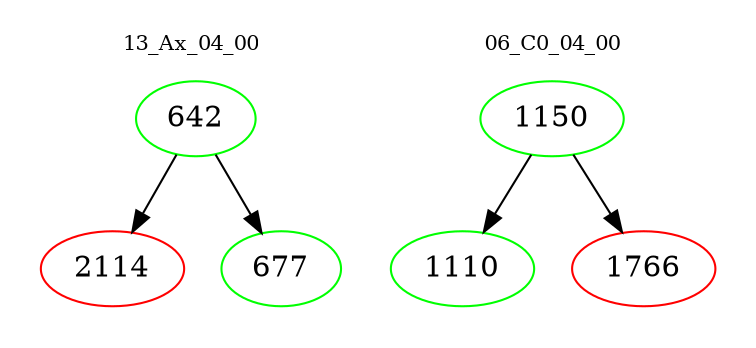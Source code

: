digraph{
subgraph cluster_0 {
color = white
label = "13_Ax_04_00";
fontsize=10;
T0_642 [label="642", color="green"]
T0_642 -> T0_2114 [color="black"]
T0_2114 [label="2114", color="red"]
T0_642 -> T0_677 [color="black"]
T0_677 [label="677", color="green"]
}
subgraph cluster_1 {
color = white
label = "06_C0_04_00";
fontsize=10;
T1_1150 [label="1150", color="green"]
T1_1150 -> T1_1110 [color="black"]
T1_1110 [label="1110", color="green"]
T1_1150 -> T1_1766 [color="black"]
T1_1766 [label="1766", color="red"]
}
}
